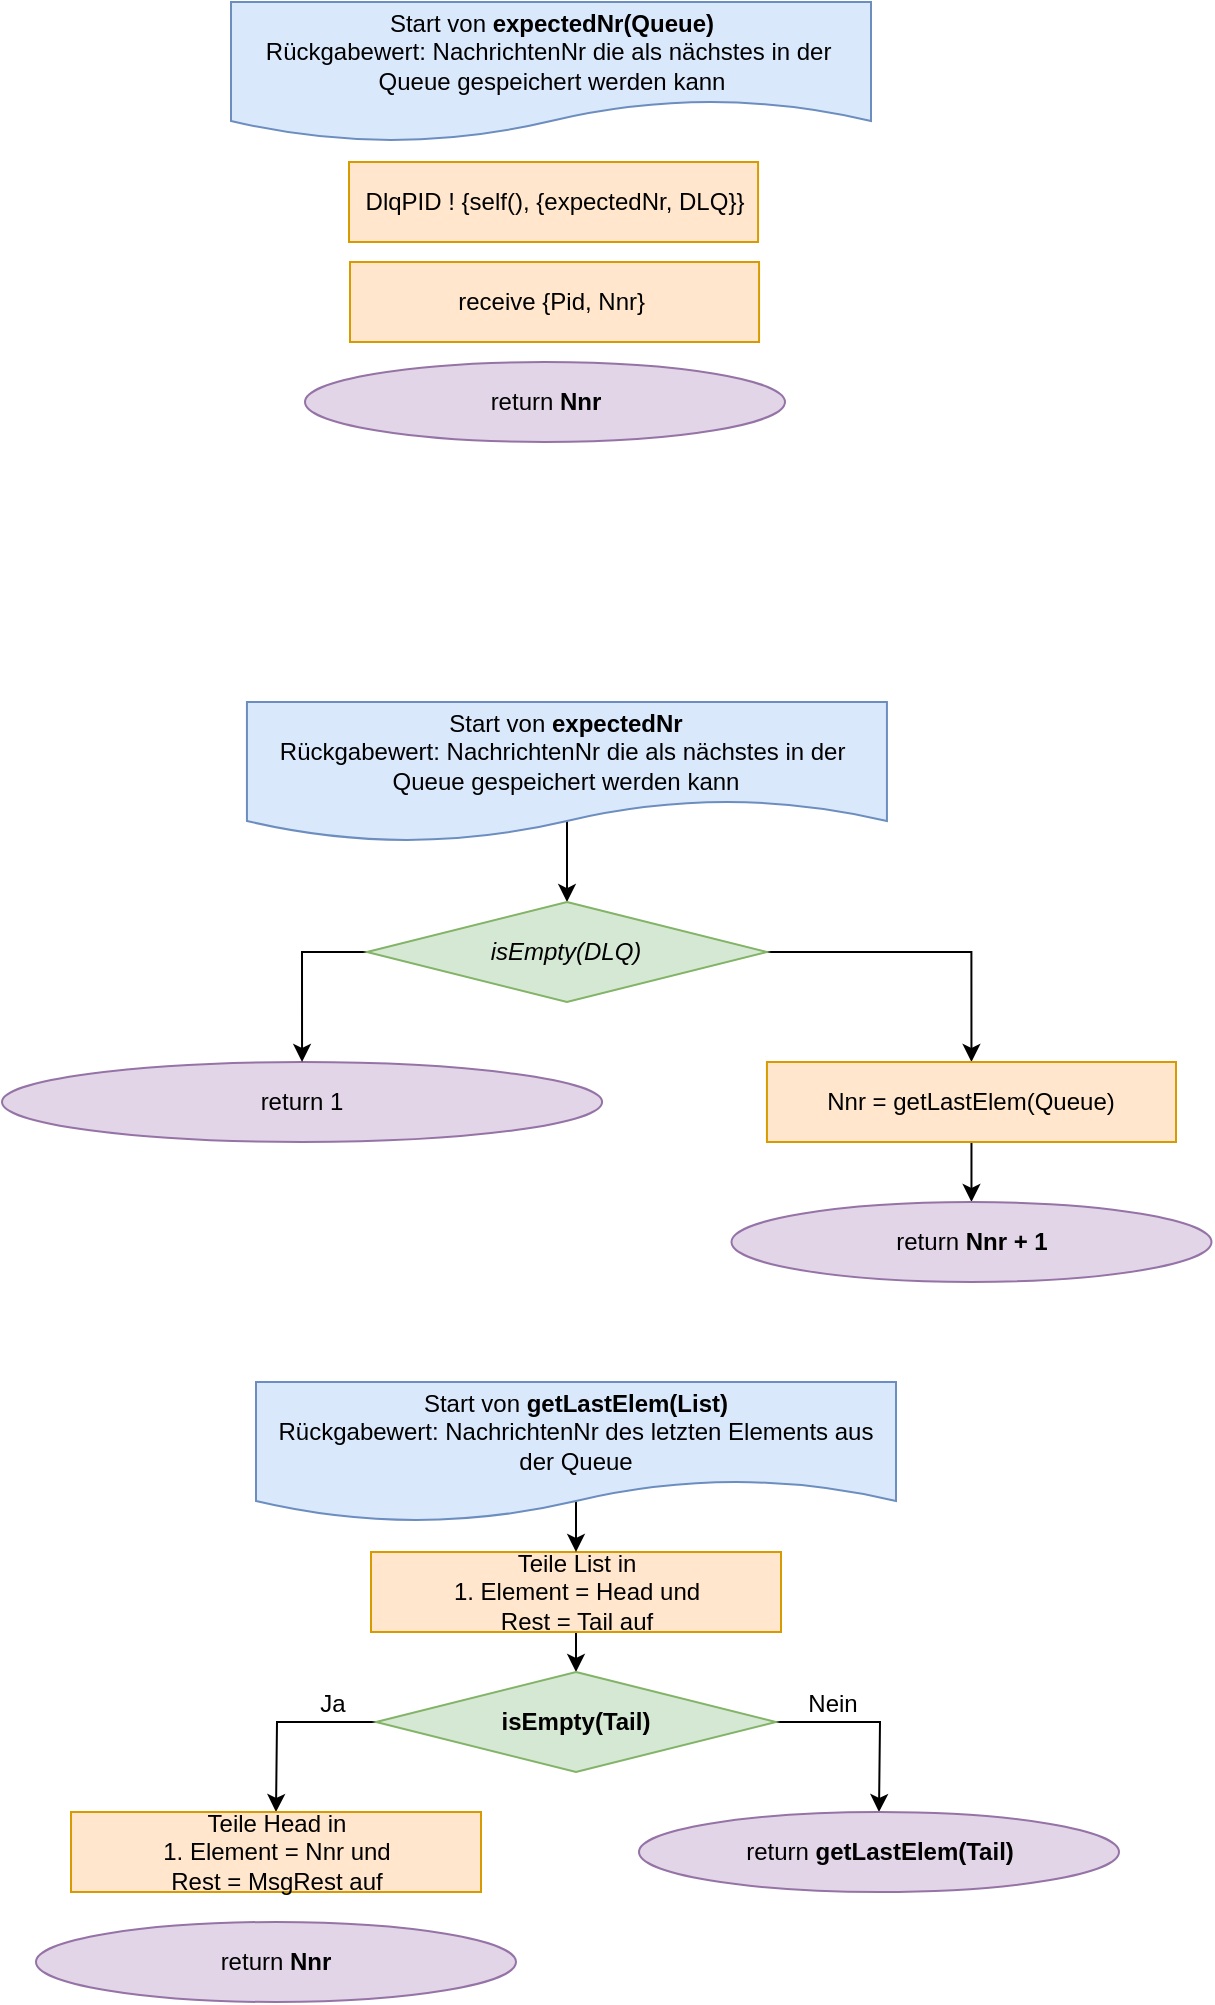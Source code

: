 <mxfile version="15.8.7" type="device"><diagram id="C5RBs43oDa-KdzZeNtuy" name="Page-1"><mxGraphModel dx="1344" dy="1123" grid="1" gridSize="10" guides="1" tooltips="1" connect="1" arrows="1" fold="1" page="1" pageScale="1" pageWidth="827" pageHeight="1169" math="0" shadow="0"><root><mxCell id="WIyWlLk6GJQsqaUBKTNV-0"/><mxCell id="WIyWlLk6GJQsqaUBKTNV-1" parent="WIyWlLk6GJQsqaUBKTNV-0"/><mxCell id="1SgMu8Af7HUufMrVUEjo-1" style="edgeStyle=orthogonalEdgeStyle;rounded=0;orthogonalLoop=1;jettySize=auto;html=1;exitX=0.5;exitY=0;exitDx=0;exitDy=0;" parent="WIyWlLk6GJQsqaUBKTNV-1" source="RlddpHbAyGk5wuKwECdA-0" edge="1"><mxGeometry relative="1" as="geometry"><Array as="points"><mxPoint x="412.65" y="440"/><mxPoint x="412.65" y="440"/></Array><mxPoint x="412.5" y="520.007" as="targetPoint"/></mxGeometry></mxCell><mxCell id="RlddpHbAyGk5wuKwECdA-0" value="Start von &lt;b&gt;expectedNr&lt;/b&gt;&lt;br&gt;Rückgabewert: NachrichtenNr die als nächstes in der&amp;nbsp; Queue gespeichert werden kann" style="shape=document;whiteSpace=wrap;html=1;boundedLbl=1;fillColor=#dae8fc;strokeColor=#6c8ebf;" parent="WIyWlLk6GJQsqaUBKTNV-1" vertex="1"><mxGeometry x="252.47" y="420" width="320" height="70" as="geometry"/></mxCell><mxCell id="1SgMu8Af7HUufMrVUEjo-12" value="return 1" style="ellipse;whiteSpace=wrap;html=1;rounded=0;fillColor=#e1d5e7;strokeColor=#9673a6;" parent="WIyWlLk6GJQsqaUBKTNV-1" vertex="1"><mxGeometry x="130.0" y="600" width="300.06" height="40" as="geometry"/></mxCell><mxCell id="v0o1vH0ii21ilbFWZJhi-13" style="edgeStyle=orthogonalEdgeStyle;rounded=0;orthogonalLoop=1;jettySize=auto;html=1;exitX=0;exitY=0.5;exitDx=0;exitDy=0;entryX=0.5;entryY=0;entryDx=0;entryDy=0;" parent="WIyWlLk6GJQsqaUBKTNV-1" source="CrBFzftgOQ0S_pDY9bDy-0" target="1SgMu8Af7HUufMrVUEjo-12" edge="1"><mxGeometry relative="1" as="geometry"/></mxCell><mxCell id="CrBFzftgOQ0S_pDY9bDy-21" style="edgeStyle=orthogonalEdgeStyle;rounded=0;orthogonalLoop=1;jettySize=auto;html=1;exitX=1;exitY=0.5;exitDx=0;exitDy=0;entryX=0.5;entryY=0;entryDx=0;entryDy=0;" parent="WIyWlLk6GJQsqaUBKTNV-1" source="CrBFzftgOQ0S_pDY9bDy-0" target="CrBFzftgOQ0S_pDY9bDy-1" edge="1"><mxGeometry relative="1" as="geometry"/></mxCell><mxCell id="CrBFzftgOQ0S_pDY9bDy-0" value="&lt;i&gt;isEmpty(DLQ)&lt;/i&gt;" style="rhombus;whiteSpace=wrap;html=1;rounded=0;fillColor=#d5e8d4;strokeColor=#82b366;" parent="WIyWlLk6GJQsqaUBKTNV-1" vertex="1"><mxGeometry x="312.47" y="520" width="200" height="50" as="geometry"/></mxCell><mxCell id="CrBFzftgOQ0S_pDY9bDy-22" style="edgeStyle=orthogonalEdgeStyle;rounded=0;orthogonalLoop=1;jettySize=auto;html=1;exitX=0.5;exitY=1;exitDx=0;exitDy=0;entryX=0.5;entryY=0;entryDx=0;entryDy=0;" parent="WIyWlLk6GJQsqaUBKTNV-1" source="CrBFzftgOQ0S_pDY9bDy-1" target="CrBFzftgOQ0S_pDY9bDy-20" edge="1"><mxGeometry relative="1" as="geometry"/></mxCell><mxCell id="CrBFzftgOQ0S_pDY9bDy-1" value="Nnr = getLastElem(Queue)" style="rounded=0;whiteSpace=wrap;html=1;fillColor=#ffe6cc;strokeColor=#d79b00;" parent="WIyWlLk6GJQsqaUBKTNV-1" vertex="1"><mxGeometry x="512.47" y="600" width="204.53" height="40" as="geometry"/></mxCell><mxCell id="CrBFzftgOQ0S_pDY9bDy-3" value="return &lt;b&gt;Nnr&lt;/b&gt;" style="ellipse;whiteSpace=wrap;html=1;rounded=0;fillColor=#e1d5e7;strokeColor=#9673a6;" parent="WIyWlLk6GJQsqaUBKTNV-1" vertex="1"><mxGeometry x="147.0" y="1030" width="240" height="40" as="geometry"/></mxCell><mxCell id="CrBFzftgOQ0S_pDY9bDy-4" style="edgeStyle=orthogonalEdgeStyle;rounded=0;orthogonalLoop=1;jettySize=auto;html=1;exitX=0.5;exitY=1;exitDx=0;exitDy=0;entryX=0.5;entryY=0;entryDx=0;entryDy=0;" parent="WIyWlLk6GJQsqaUBKTNV-1" source="CrBFzftgOQ0S_pDY9bDy-5" target="CrBFzftgOQ0S_pDY9bDy-10" edge="1"><mxGeometry relative="1" as="geometry"/></mxCell><mxCell id="CrBFzftgOQ0S_pDY9bDy-5" value="Teile List in&lt;br&gt;1. Element = Head und&lt;br&gt;Rest = Tail auf" style="rounded=0;whiteSpace=wrap;html=1;fillColor=#ffe6cc;strokeColor=#d79b00;" parent="WIyWlLk6GJQsqaUBKTNV-1" vertex="1"><mxGeometry x="314.5" y="845" width="205" height="40" as="geometry"/></mxCell><mxCell id="CrBFzftgOQ0S_pDY9bDy-8" style="edgeStyle=orthogonalEdgeStyle;rounded=0;orthogonalLoop=1;jettySize=auto;html=1;exitX=0;exitY=0.5;exitDx=0;exitDy=0;entryX=0.5;entryY=0;entryDx=0;entryDy=0;" parent="WIyWlLk6GJQsqaUBKTNV-1" source="CrBFzftgOQ0S_pDY9bDy-10" edge="1"><mxGeometry relative="1" as="geometry"><mxPoint x="267" y="975" as="targetPoint"/></mxGeometry></mxCell><mxCell id="CrBFzftgOQ0S_pDY9bDy-9" style="edgeStyle=orthogonalEdgeStyle;rounded=0;orthogonalLoop=1;jettySize=auto;html=1;exitX=1;exitY=0.5;exitDx=0;exitDy=0;entryX=0.5;entryY=0;entryDx=0;entryDy=0;" parent="WIyWlLk6GJQsqaUBKTNV-1" source="CrBFzftgOQ0S_pDY9bDy-10" edge="1"><mxGeometry relative="1" as="geometry"><mxPoint x="568.5" y="975" as="targetPoint"/></mxGeometry></mxCell><mxCell id="CrBFzftgOQ0S_pDY9bDy-10" value="isEmpty(Tail)" style="rhombus;whiteSpace=wrap;html=1;rounded=0;fillColor=#d5e8d4;strokeColor=#82b366;fontStyle=1" parent="WIyWlLk6GJQsqaUBKTNV-1" vertex="1"><mxGeometry x="317.0" y="905" width="200" height="50" as="geometry"/></mxCell><mxCell id="CrBFzftgOQ0S_pDY9bDy-13" value="return &lt;b&gt;getLastElem(Tail)&lt;/b&gt;" style="ellipse;whiteSpace=wrap;html=1;rounded=0;fillColor=#e1d5e7;strokeColor=#9673a6;" parent="WIyWlLk6GJQsqaUBKTNV-1" vertex="1"><mxGeometry x="448.5" y="975" width="240" height="40" as="geometry"/></mxCell><mxCell id="CrBFzftgOQ0S_pDY9bDy-14" value="Nein" style="text;html=1;align=center;verticalAlign=middle;resizable=0;points=[];autosize=1;strokeColor=none;fillColor=none;" parent="WIyWlLk6GJQsqaUBKTNV-1" vertex="1"><mxGeometry x="524.5" y="911" width="40" height="20" as="geometry"/></mxCell><mxCell id="CrBFzftgOQ0S_pDY9bDy-15" value="Ja" style="text;html=1;align=center;verticalAlign=middle;resizable=0;points=[];autosize=1;strokeColor=none;fillColor=none;" parent="WIyWlLk6GJQsqaUBKTNV-1" vertex="1"><mxGeometry x="279.5" y="911" width="30" height="20" as="geometry"/></mxCell><mxCell id="CrBFzftgOQ0S_pDY9bDy-17" style="edgeStyle=orthogonalEdgeStyle;rounded=0;orthogonalLoop=1;jettySize=auto;html=1;exitX=0.5;exitY=0;exitDx=0;exitDy=0;entryX=0.5;entryY=0;entryDx=0;entryDy=0;" parent="WIyWlLk6GJQsqaUBKTNV-1" source="CrBFzftgOQ0S_pDY9bDy-16" target="CrBFzftgOQ0S_pDY9bDy-5" edge="1"><mxGeometry relative="1" as="geometry"><Array as="points"><mxPoint x="417" y="810"/><mxPoint x="417" y="810"/></Array></mxGeometry></mxCell><mxCell id="CrBFzftgOQ0S_pDY9bDy-16" value="Start von &lt;b&gt;getLastElem(List)&lt;/b&gt;&lt;br&gt;Rückgabewert: NachrichtenNr des letzten Elements aus der Queue" style="shape=document;whiteSpace=wrap;html=1;boundedLbl=1;fillColor=#dae8fc;strokeColor=#6c8ebf;" parent="WIyWlLk6GJQsqaUBKTNV-1" vertex="1"><mxGeometry x="257" y="760" width="320" height="70" as="geometry"/></mxCell><mxCell id="CrBFzftgOQ0S_pDY9bDy-20" value="return &lt;b&gt;Nnr + 1&lt;/b&gt;" style="ellipse;whiteSpace=wrap;html=1;rounded=0;fillColor=#e1d5e7;strokeColor=#9673a6;" parent="WIyWlLk6GJQsqaUBKTNV-1" vertex="1"><mxGeometry x="494.74" y="670" width="240" height="40" as="geometry"/></mxCell><mxCell id="EhQpAjXIL2yUj4uL0Rfn-0" value="Teile Head in&lt;br&gt;1. Element = Nnr und&lt;br&gt;Rest = MsgRest auf" style="rounded=0;whiteSpace=wrap;html=1;fillColor=#ffe6cc;strokeColor=#d79b00;" parent="WIyWlLk6GJQsqaUBKTNV-1" vertex="1"><mxGeometry x="164.5" y="975" width="205" height="40" as="geometry"/></mxCell><mxCell id="8VNdvAtf4VMJR-VES7oz-0" value="Start von &lt;b&gt;expectedNr(Queue)&lt;/b&gt;&lt;br&gt;Rückgabewert: NachrichtenNr die als nächstes in der&amp;nbsp; Queue gespeichert werden kann" style="shape=document;whiteSpace=wrap;html=1;boundedLbl=1;fillColor=#dae8fc;strokeColor=#6c8ebf;" vertex="1" parent="WIyWlLk6GJQsqaUBKTNV-1"><mxGeometry x="244.5" y="70" width="320" height="70" as="geometry"/></mxCell><mxCell id="8VNdvAtf4VMJR-VES7oz-1" value="DlqPID ! {self(), {expectedNr, DLQ}}" style="rounded=0;whiteSpace=wrap;html=1;fillColor=#ffe6cc;strokeColor=#d79b00;" vertex="1" parent="WIyWlLk6GJQsqaUBKTNV-1"><mxGeometry x="303.5" y="150" width="204.53" height="40" as="geometry"/></mxCell><mxCell id="8VNdvAtf4VMJR-VES7oz-2" value="receive {Pid, Nnr}&amp;nbsp;" style="rounded=0;whiteSpace=wrap;html=1;fillColor=#ffe6cc;strokeColor=#d79b00;" vertex="1" parent="WIyWlLk6GJQsqaUBKTNV-1"><mxGeometry x="304" y="200" width="204.53" height="40" as="geometry"/></mxCell><mxCell id="8VNdvAtf4VMJR-VES7oz-3" value="return &lt;b&gt;Nnr&lt;/b&gt;" style="ellipse;whiteSpace=wrap;html=1;rounded=0;fillColor=#e1d5e7;strokeColor=#9673a6;" vertex="1" parent="WIyWlLk6GJQsqaUBKTNV-1"><mxGeometry x="281.5" y="250" width="240" height="40" as="geometry"/></mxCell></root></mxGraphModel></diagram></mxfile>